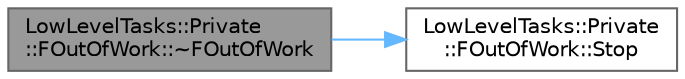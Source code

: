digraph "LowLevelTasks::Private::FOutOfWork::~FOutOfWork"
{
 // INTERACTIVE_SVG=YES
 // LATEX_PDF_SIZE
  bgcolor="transparent";
  edge [fontname=Helvetica,fontsize=10,labelfontname=Helvetica,labelfontsize=10];
  node [fontname=Helvetica,fontsize=10,shape=box,height=0.2,width=0.4];
  rankdir="LR";
  Node1 [id="Node000001",label="LowLevelTasks::Private\l::FOutOfWork::~FOutOfWork",height=0.2,width=0.4,color="gray40", fillcolor="grey60", style="filled", fontcolor="black",tooltip=" "];
  Node1 -> Node2 [id="edge1_Node000001_Node000002",color="steelblue1",style="solid",tooltip=" "];
  Node2 [id="Node000002",label="LowLevelTasks::Private\l::FOutOfWork::Stop",height=0.2,width=0.4,color="grey40", fillcolor="white", style="filled",URL="$d8/d48/classLowLevelTasks_1_1Private_1_1FOutOfWork.html#a11b1c9d2028ec02ded2f5f48d0517bd5",tooltip=" "];
}
